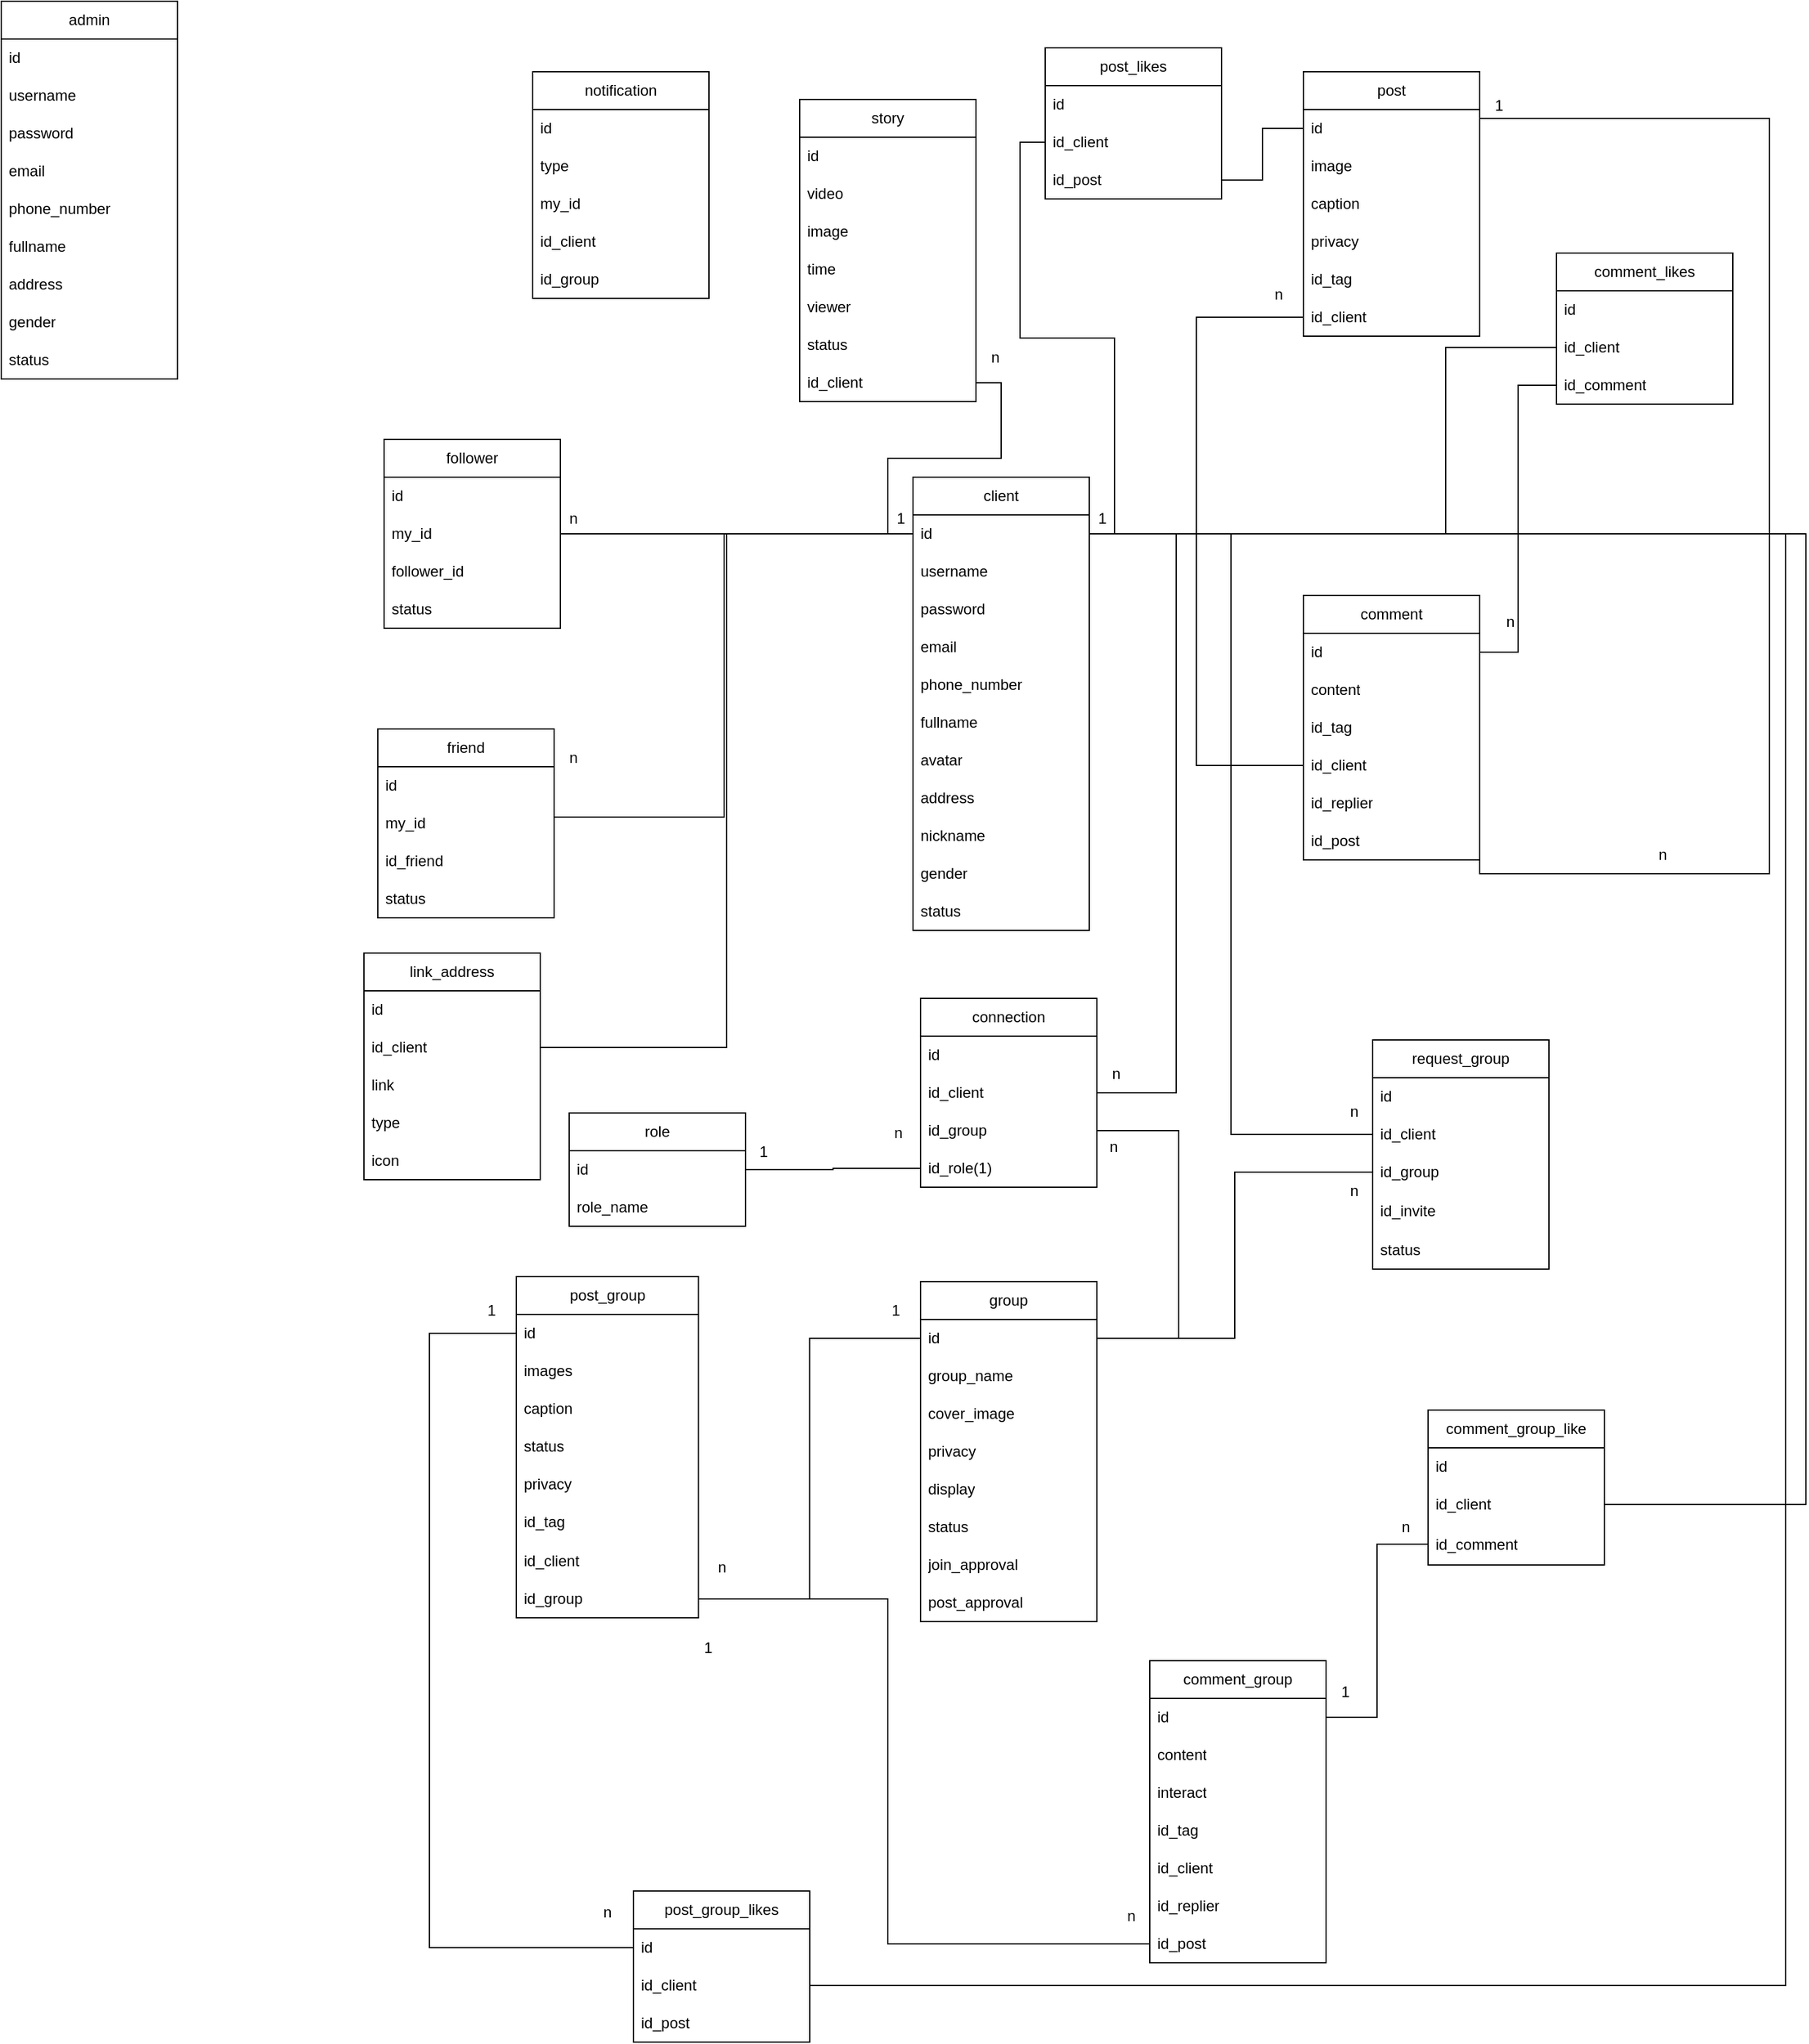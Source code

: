<mxfile version="22.1.18" type="device">
  <diagram id="KWOiYIFI6qFfXmNldW56" name="Trang-1">
    <mxGraphModel dx="752" dy="2775" grid="0" gridSize="10" guides="1" tooltips="1" connect="1" arrows="1" fold="1" page="1" pageScale="1" pageWidth="1654" pageHeight="2336" math="0" shadow="0">
      <root>
        <mxCell id="0" />
        <mxCell id="1" parent="0" />
        <mxCell id="lit1NQytXQZpZHDRdPP0-2" value="client" style="swimlane;fontStyle=0;childLayout=stackLayout;horizontal=1;startSize=30;horizontalStack=0;resizeParent=1;resizeParentMax=0;resizeLast=0;collapsible=1;marginBottom=0;whiteSpace=wrap;html=1;" parent="1" vertex="1">
          <mxGeometry x="935" y="40" width="140" height="360" as="geometry" />
        </mxCell>
        <mxCell id="lit1NQytXQZpZHDRdPP0-3" value="id" style="text;strokeColor=none;fillColor=none;align=left;verticalAlign=middle;spacingLeft=4;spacingRight=4;overflow=hidden;points=[[0,0.5],[1,0.5]];portConstraint=eastwest;rotatable=0;whiteSpace=wrap;html=1;" parent="lit1NQytXQZpZHDRdPP0-2" vertex="1">
          <mxGeometry y="30" width="140" height="30" as="geometry" />
        </mxCell>
        <mxCell id="lit1NQytXQZpZHDRdPP0-4" value="username" style="text;strokeColor=none;fillColor=none;align=left;verticalAlign=middle;spacingLeft=4;spacingRight=4;overflow=hidden;points=[[0,0.5],[1,0.5]];portConstraint=eastwest;rotatable=0;whiteSpace=wrap;html=1;" parent="lit1NQytXQZpZHDRdPP0-2" vertex="1">
          <mxGeometry y="60" width="140" height="30" as="geometry" />
        </mxCell>
        <mxCell id="lit1NQytXQZpZHDRdPP0-5" value="password" style="text;strokeColor=none;fillColor=none;align=left;verticalAlign=middle;spacingLeft=4;spacingRight=4;overflow=hidden;points=[[0,0.5],[1,0.5]];portConstraint=eastwest;rotatable=0;whiteSpace=wrap;html=1;" parent="lit1NQytXQZpZHDRdPP0-2" vertex="1">
          <mxGeometry y="90" width="140" height="30" as="geometry" />
        </mxCell>
        <mxCell id="lit1NQytXQZpZHDRdPP0-6" value="email" style="text;strokeColor=none;fillColor=none;align=left;verticalAlign=middle;spacingLeft=4;spacingRight=4;overflow=hidden;points=[[0,0.5],[1,0.5]];portConstraint=eastwest;rotatable=0;whiteSpace=wrap;html=1;" parent="lit1NQytXQZpZHDRdPP0-2" vertex="1">
          <mxGeometry y="120" width="140" height="30" as="geometry" />
        </mxCell>
        <mxCell id="lit1NQytXQZpZHDRdPP0-7" value="phone_number&lt;span style=&quot;white-space: pre;&quot;&gt;&#x9;&lt;/span&gt;" style="text;strokeColor=none;fillColor=none;align=left;verticalAlign=middle;spacingLeft=4;spacingRight=4;overflow=hidden;points=[[0,0.5],[1,0.5]];portConstraint=eastwest;rotatable=0;whiteSpace=wrap;html=1;" parent="lit1NQytXQZpZHDRdPP0-2" vertex="1">
          <mxGeometry y="150" width="140" height="30" as="geometry" />
        </mxCell>
        <mxCell id="lit1NQytXQZpZHDRdPP0-8" value="fullname" style="text;strokeColor=none;fillColor=none;align=left;verticalAlign=middle;spacingLeft=4;spacingRight=4;overflow=hidden;points=[[0,0.5],[1,0.5]];portConstraint=eastwest;rotatable=0;whiteSpace=wrap;html=1;" parent="lit1NQytXQZpZHDRdPP0-2" vertex="1">
          <mxGeometry y="180" width="140" height="30" as="geometry" />
        </mxCell>
        <mxCell id="lit1NQytXQZpZHDRdPP0-9" value="avatar" style="text;strokeColor=none;fillColor=none;align=left;verticalAlign=middle;spacingLeft=4;spacingRight=4;overflow=hidden;points=[[0,0.5],[1,0.5]];portConstraint=eastwest;rotatable=0;whiteSpace=wrap;html=1;" parent="lit1NQytXQZpZHDRdPP0-2" vertex="1">
          <mxGeometry y="210" width="140" height="30" as="geometry" />
        </mxCell>
        <mxCell id="638CYZ-bxSF4gwAhZHb6-4" value="address" style="text;strokeColor=none;fillColor=none;align=left;verticalAlign=middle;spacingLeft=4;spacingRight=4;overflow=hidden;points=[[0,0.5],[1,0.5]];portConstraint=eastwest;rotatable=0;whiteSpace=wrap;html=1;" parent="lit1NQytXQZpZHDRdPP0-2" vertex="1">
          <mxGeometry y="240" width="140" height="30" as="geometry" />
        </mxCell>
        <mxCell id="638CYZ-bxSF4gwAhZHb6-3" value="nickname" style="text;strokeColor=none;fillColor=none;align=left;verticalAlign=middle;spacingLeft=4;spacingRight=4;overflow=hidden;points=[[0,0.5],[1,0.5]];portConstraint=eastwest;rotatable=0;whiteSpace=wrap;html=1;" parent="lit1NQytXQZpZHDRdPP0-2" vertex="1">
          <mxGeometry y="270" width="140" height="30" as="geometry" />
        </mxCell>
        <mxCell id="638CYZ-bxSF4gwAhZHb6-2" value="gender" style="text;strokeColor=none;fillColor=none;align=left;verticalAlign=middle;spacingLeft=4;spacingRight=4;overflow=hidden;points=[[0,0.5],[1,0.5]];portConstraint=eastwest;rotatable=0;whiteSpace=wrap;html=1;" parent="lit1NQytXQZpZHDRdPP0-2" vertex="1">
          <mxGeometry y="300" width="140" height="30" as="geometry" />
        </mxCell>
        <mxCell id="lit1NQytXQZpZHDRdPP0-38" value="status" style="text;strokeColor=none;fillColor=none;align=left;verticalAlign=middle;spacingLeft=4;spacingRight=4;overflow=hidden;points=[[0,0.5],[1,0.5]];portConstraint=eastwest;rotatable=0;whiteSpace=wrap;html=1;" parent="lit1NQytXQZpZHDRdPP0-2" vertex="1">
          <mxGeometry y="330" width="140" height="30" as="geometry" />
        </mxCell>
        <mxCell id="lit1NQytXQZpZHDRdPP0-19" value="follower" style="swimlane;fontStyle=0;childLayout=stackLayout;horizontal=1;startSize=30;horizontalStack=0;resizeParent=1;resizeParentMax=0;resizeLast=0;collapsible=1;marginBottom=0;whiteSpace=wrap;html=1;" parent="1" vertex="1">
          <mxGeometry x="515" y="10" width="140" height="150" as="geometry" />
        </mxCell>
        <mxCell id="lit1NQytXQZpZHDRdPP0-20" value="id" style="text;strokeColor=none;fillColor=none;align=left;verticalAlign=middle;spacingLeft=4;spacingRight=4;overflow=hidden;points=[[0,0.5],[1,0.5]];portConstraint=eastwest;rotatable=0;whiteSpace=wrap;html=1;" parent="lit1NQytXQZpZHDRdPP0-19" vertex="1">
          <mxGeometry y="30" width="140" height="30" as="geometry" />
        </mxCell>
        <mxCell id="lit1NQytXQZpZHDRdPP0-21" value="my_id" style="text;strokeColor=none;fillColor=none;align=left;verticalAlign=middle;spacingLeft=4;spacingRight=4;overflow=hidden;points=[[0,0.5],[1,0.5]];portConstraint=eastwest;rotatable=0;whiteSpace=wrap;html=1;" parent="lit1NQytXQZpZHDRdPP0-19" vertex="1">
          <mxGeometry y="60" width="140" height="30" as="geometry" />
        </mxCell>
        <mxCell id="lit1NQytXQZpZHDRdPP0-41" value="follower_id" style="text;strokeColor=none;fillColor=none;align=left;verticalAlign=middle;spacingLeft=4;spacingRight=4;overflow=hidden;points=[[0,0.5],[1,0.5]];portConstraint=eastwest;rotatable=0;whiteSpace=wrap;html=1;" parent="lit1NQytXQZpZHDRdPP0-19" vertex="1">
          <mxGeometry y="90" width="140" height="30" as="geometry" />
        </mxCell>
        <mxCell id="FnMhStmDp7XJVTJA2BKl-3" value="status" style="text;strokeColor=none;fillColor=none;align=left;verticalAlign=middle;spacingLeft=4;spacingRight=4;overflow=hidden;points=[[0,0.5],[1,0.5]];portConstraint=eastwest;rotatable=0;whiteSpace=wrap;html=1;" parent="lit1NQytXQZpZHDRdPP0-19" vertex="1">
          <mxGeometry y="120" width="140" height="30" as="geometry" />
        </mxCell>
        <mxCell id="lit1NQytXQZpZHDRdPP0-30" style="edgeStyle=orthogonalEdgeStyle;rounded=0;orthogonalLoop=1;jettySize=auto;html=1;endArrow=none;endFill=0;" parent="1" source="lit1NQytXQZpZHDRdPP0-26" target="lit1NQytXQZpZHDRdPP0-3" edge="1">
          <mxGeometry relative="1" as="geometry">
            <Array as="points">
              <mxPoint x="785" y="310" />
              <mxPoint x="785" y="85" />
            </Array>
          </mxGeometry>
        </mxCell>
        <mxCell id="lit1NQytXQZpZHDRdPP0-26" value="friend" style="swimlane;fontStyle=0;childLayout=stackLayout;horizontal=1;startSize=30;horizontalStack=0;resizeParent=1;resizeParentMax=0;resizeLast=0;collapsible=1;marginBottom=0;whiteSpace=wrap;html=1;" parent="1" vertex="1">
          <mxGeometry x="510" y="240" width="140" height="150" as="geometry" />
        </mxCell>
        <mxCell id="lit1NQytXQZpZHDRdPP0-27" value="id" style="text;strokeColor=none;fillColor=none;align=left;verticalAlign=middle;spacingLeft=4;spacingRight=4;overflow=hidden;points=[[0,0.5],[1,0.5]];portConstraint=eastwest;rotatable=0;whiteSpace=wrap;html=1;" parent="lit1NQytXQZpZHDRdPP0-26" vertex="1">
          <mxGeometry y="30" width="140" height="30" as="geometry" />
        </mxCell>
        <mxCell id="FnMhStmDp7XJVTJA2BKl-2" value="my_id" style="text;strokeColor=none;fillColor=none;align=left;verticalAlign=middle;spacingLeft=4;spacingRight=4;overflow=hidden;points=[[0,0.5],[1,0.5]];portConstraint=eastwest;rotatable=0;whiteSpace=wrap;html=1;" parent="lit1NQytXQZpZHDRdPP0-26" vertex="1">
          <mxGeometry y="60" width="140" height="30" as="geometry" />
        </mxCell>
        <mxCell id="lit1NQytXQZpZHDRdPP0-28" value="id_friend" style="text;strokeColor=none;fillColor=none;align=left;verticalAlign=middle;spacingLeft=4;spacingRight=4;overflow=hidden;points=[[0,0.5],[1,0.5]];portConstraint=eastwest;rotatable=0;whiteSpace=wrap;html=1;" parent="lit1NQytXQZpZHDRdPP0-26" vertex="1">
          <mxGeometry y="90" width="140" height="30" as="geometry" />
        </mxCell>
        <mxCell id="lit1NQytXQZpZHDRdPP0-39" value="status" style="text;strokeColor=none;fillColor=none;align=left;verticalAlign=middle;spacingLeft=4;spacingRight=4;overflow=hidden;points=[[0,0.5],[1,0.5]];portConstraint=eastwest;rotatable=0;whiteSpace=wrap;html=1;" parent="lit1NQytXQZpZHDRdPP0-26" vertex="1">
          <mxGeometry y="120" width="140" height="30" as="geometry" />
        </mxCell>
        <mxCell id="lit1NQytXQZpZHDRdPP0-29" style="edgeStyle=orthogonalEdgeStyle;rounded=0;orthogonalLoop=1;jettySize=auto;html=1;endArrow=none;endFill=0;" parent="1" source="lit1NQytXQZpZHDRdPP0-21" target="lit1NQytXQZpZHDRdPP0-3" edge="1">
          <mxGeometry relative="1" as="geometry" />
        </mxCell>
        <mxCell id="lit1NQytXQZpZHDRdPP0-33" value="1" style="text;html=1;align=center;verticalAlign=middle;resizable=0;points=[];autosize=1;strokeColor=none;fillColor=none;" parent="1" vertex="1">
          <mxGeometry x="910" y="58" width="30" height="30" as="geometry" />
        </mxCell>
        <mxCell id="lit1NQytXQZpZHDRdPP0-34" value="n" style="text;html=1;align=center;verticalAlign=middle;resizable=0;points=[];autosize=1;strokeColor=none;fillColor=none;" parent="1" vertex="1">
          <mxGeometry x="650" y="58" width="30" height="30" as="geometry" />
        </mxCell>
        <mxCell id="lit1NQytXQZpZHDRdPP0-35" value="n" style="text;html=1;align=center;verticalAlign=middle;resizable=0;points=[];autosize=1;strokeColor=none;fillColor=none;" parent="1" vertex="1">
          <mxGeometry x="650" y="248" width="30" height="30" as="geometry" />
        </mxCell>
        <mxCell id="lit1NQytXQZpZHDRdPP0-37" value="1" style="text;html=1;align=center;verticalAlign=middle;resizable=0;points=[];autosize=1;strokeColor=none;fillColor=none;" parent="1" vertex="1">
          <mxGeometry x="1070" y="58" width="30" height="30" as="geometry" />
        </mxCell>
        <mxCell id="lit1NQytXQZpZHDRdPP0-42" value="story" style="swimlane;fontStyle=0;childLayout=stackLayout;horizontal=1;startSize=30;horizontalStack=0;resizeParent=1;resizeParentMax=0;resizeLast=0;collapsible=1;marginBottom=0;whiteSpace=wrap;html=1;" parent="1" vertex="1">
          <mxGeometry x="845" y="-260" width="140" height="240" as="geometry" />
        </mxCell>
        <mxCell id="lit1NQytXQZpZHDRdPP0-43" value="id" style="text;strokeColor=none;fillColor=none;align=left;verticalAlign=middle;spacingLeft=4;spacingRight=4;overflow=hidden;points=[[0,0.5],[1,0.5]];portConstraint=eastwest;rotatable=0;whiteSpace=wrap;html=1;" parent="lit1NQytXQZpZHDRdPP0-42" vertex="1">
          <mxGeometry y="30" width="140" height="30" as="geometry" />
        </mxCell>
        <mxCell id="lit1NQytXQZpZHDRdPP0-44" value="video" style="text;strokeColor=none;fillColor=none;align=left;verticalAlign=middle;spacingLeft=4;spacingRight=4;overflow=hidden;points=[[0,0.5],[1,0.5]];portConstraint=eastwest;rotatable=0;whiteSpace=wrap;html=1;" parent="lit1NQytXQZpZHDRdPP0-42" vertex="1">
          <mxGeometry y="60" width="140" height="30" as="geometry" />
        </mxCell>
        <mxCell id="lit1NQytXQZpZHDRdPP0-45" value="image" style="text;strokeColor=none;fillColor=none;align=left;verticalAlign=middle;spacingLeft=4;spacingRight=4;overflow=hidden;points=[[0,0.5],[1,0.5]];portConstraint=eastwest;rotatable=0;whiteSpace=wrap;html=1;" parent="lit1NQytXQZpZHDRdPP0-42" vertex="1">
          <mxGeometry y="90" width="140" height="30" as="geometry" />
        </mxCell>
        <mxCell id="lit1NQytXQZpZHDRdPP0-46" value="time" style="text;strokeColor=none;fillColor=none;align=left;verticalAlign=middle;spacingLeft=4;spacingRight=4;overflow=hidden;points=[[0,0.5],[1,0.5]];portConstraint=eastwest;rotatable=0;whiteSpace=wrap;html=1;" parent="lit1NQytXQZpZHDRdPP0-42" vertex="1">
          <mxGeometry y="120" width="140" height="30" as="geometry" />
        </mxCell>
        <mxCell id="lit1NQytXQZpZHDRdPP0-61" value="viewer" style="text;strokeColor=none;fillColor=none;align=left;verticalAlign=middle;spacingLeft=4;spacingRight=4;overflow=hidden;points=[[0,0.5],[1,0.5]];portConstraint=eastwest;rotatable=0;whiteSpace=wrap;html=1;" parent="lit1NQytXQZpZHDRdPP0-42" vertex="1">
          <mxGeometry y="150" width="140" height="30" as="geometry" />
        </mxCell>
        <mxCell id="lit1NQytXQZpZHDRdPP0-51" value="status" style="text;strokeColor=none;fillColor=none;align=left;verticalAlign=middle;spacingLeft=4;spacingRight=4;overflow=hidden;points=[[0,0.5],[1,0.5]];portConstraint=eastwest;rotatable=0;whiteSpace=wrap;html=1;" parent="lit1NQytXQZpZHDRdPP0-42" vertex="1">
          <mxGeometry y="180" width="140" height="30" as="geometry" />
        </mxCell>
        <mxCell id="lit1NQytXQZpZHDRdPP0-47" value="id_client" style="text;strokeColor=none;fillColor=none;align=left;verticalAlign=middle;spacingLeft=4;spacingRight=4;overflow=hidden;points=[[0,0.5],[1,0.5]];portConstraint=eastwest;rotatable=0;whiteSpace=wrap;html=1;" parent="lit1NQytXQZpZHDRdPP0-42" vertex="1">
          <mxGeometry y="210" width="140" height="30" as="geometry" />
        </mxCell>
        <mxCell id="lit1NQytXQZpZHDRdPP0-48" style="edgeStyle=orthogonalEdgeStyle;rounded=0;orthogonalLoop=1;jettySize=auto;html=1;endArrow=none;endFill=0;" parent="1" source="lit1NQytXQZpZHDRdPP0-47" target="lit1NQytXQZpZHDRdPP0-3" edge="1">
          <mxGeometry relative="1" as="geometry" />
        </mxCell>
        <mxCell id="lit1NQytXQZpZHDRdPP0-49" value="n" style="text;html=1;align=center;verticalAlign=middle;resizable=0;points=[];autosize=1;strokeColor=none;fillColor=none;" parent="1" vertex="1">
          <mxGeometry x="985" y="-70" width="30" height="30" as="geometry" />
        </mxCell>
        <mxCell id="lit1NQytXQZpZHDRdPP0-53" value="post" style="swimlane;fontStyle=0;childLayout=stackLayout;horizontal=1;startSize=30;horizontalStack=0;resizeParent=1;resizeParentMax=0;resizeLast=0;collapsible=1;marginBottom=0;whiteSpace=wrap;html=1;" parent="1" vertex="1">
          <mxGeometry x="1245" y="-282" width="140" height="210" as="geometry" />
        </mxCell>
        <mxCell id="lit1NQytXQZpZHDRdPP0-54" value="id" style="text;strokeColor=none;fillColor=none;align=left;verticalAlign=middle;spacingLeft=4;spacingRight=4;overflow=hidden;points=[[0,0.5],[1,0.5]];portConstraint=eastwest;rotatable=0;whiteSpace=wrap;html=1;" parent="lit1NQytXQZpZHDRdPP0-53" vertex="1">
          <mxGeometry y="30" width="140" height="30" as="geometry" />
        </mxCell>
        <mxCell id="lit1NQytXQZpZHDRdPP0-56" value="image" style="text;strokeColor=none;fillColor=none;align=left;verticalAlign=middle;spacingLeft=4;spacingRight=4;overflow=hidden;points=[[0,0.5],[1,0.5]];portConstraint=eastwest;rotatable=0;whiteSpace=wrap;html=1;" parent="lit1NQytXQZpZHDRdPP0-53" vertex="1">
          <mxGeometry y="60" width="140" height="30" as="geometry" />
        </mxCell>
        <mxCell id="lit1NQytXQZpZHDRdPP0-57" value="caption" style="text;strokeColor=none;fillColor=none;align=left;verticalAlign=middle;spacingLeft=4;spacingRight=4;overflow=hidden;points=[[0,0.5],[1,0.5]];portConstraint=eastwest;rotatable=0;whiteSpace=wrap;html=1;" parent="lit1NQytXQZpZHDRdPP0-53" vertex="1">
          <mxGeometry y="90" width="140" height="30" as="geometry" />
        </mxCell>
        <mxCell id="vYBGEn3jH9GgvnPukR0g-1" value="privacy" style="text;strokeColor=none;fillColor=none;align=left;verticalAlign=middle;spacingLeft=4;spacingRight=4;overflow=hidden;points=[[0,0.5],[1,0.5]];portConstraint=eastwest;rotatable=0;whiteSpace=wrap;html=1;" parent="lit1NQytXQZpZHDRdPP0-53" vertex="1">
          <mxGeometry y="120" width="140" height="30" as="geometry" />
        </mxCell>
        <mxCell id="lit1NQytXQZpZHDRdPP0-60" value="id_tag" style="text;strokeColor=none;fillColor=none;align=left;verticalAlign=middle;spacingLeft=4;spacingRight=4;overflow=hidden;points=[[0,0.5],[1,0.5]];portConstraint=eastwest;rotatable=0;whiteSpace=wrap;html=1;" parent="lit1NQytXQZpZHDRdPP0-53" vertex="1">
          <mxGeometry y="150" width="140" height="30" as="geometry" />
        </mxCell>
        <mxCell id="lit1NQytXQZpZHDRdPP0-59" value="id_client" style="text;strokeColor=none;fillColor=none;align=left;verticalAlign=middle;spacingLeft=4;spacingRight=4;overflow=hidden;points=[[0,0.5],[1,0.5]];portConstraint=eastwest;rotatable=0;whiteSpace=wrap;html=1;" parent="lit1NQytXQZpZHDRdPP0-53" vertex="1">
          <mxGeometry y="180" width="140" height="30" as="geometry" />
        </mxCell>
        <mxCell id="lit1NQytXQZpZHDRdPP0-62" style="edgeStyle=orthogonalEdgeStyle;rounded=0;orthogonalLoop=1;jettySize=auto;html=1;endArrow=none;endFill=0;" parent="1" source="lit1NQytXQZpZHDRdPP0-59" target="lit1NQytXQZpZHDRdPP0-3" edge="1">
          <mxGeometry relative="1" as="geometry" />
        </mxCell>
        <mxCell id="lit1NQytXQZpZHDRdPP0-63" value="n" style="text;html=1;align=center;verticalAlign=middle;resizable=0;points=[];autosize=1;strokeColor=none;fillColor=none;" parent="1" vertex="1">
          <mxGeometry x="1210" y="-120" width="30" height="30" as="geometry" />
        </mxCell>
        <mxCell id="lit1NQytXQZpZHDRdPP0-64" value="comment" style="swimlane;fontStyle=0;childLayout=stackLayout;horizontal=1;startSize=30;horizontalStack=0;resizeParent=1;resizeParentMax=0;resizeLast=0;collapsible=1;marginBottom=0;whiteSpace=wrap;html=1;" parent="1" vertex="1">
          <mxGeometry x="1245" y="134" width="140" height="210" as="geometry" />
        </mxCell>
        <mxCell id="lit1NQytXQZpZHDRdPP0-65" value="id" style="text;strokeColor=none;fillColor=none;align=left;verticalAlign=middle;spacingLeft=4;spacingRight=4;overflow=hidden;points=[[0,0.5],[1,0.5]];portConstraint=eastwest;rotatable=0;whiteSpace=wrap;html=1;" parent="lit1NQytXQZpZHDRdPP0-64" vertex="1">
          <mxGeometry y="30" width="140" height="30" as="geometry" />
        </mxCell>
        <mxCell id="lit1NQytXQZpZHDRdPP0-66" value="content" style="text;strokeColor=none;fillColor=none;align=left;verticalAlign=middle;spacingLeft=4;spacingRight=4;overflow=hidden;points=[[0,0.5],[1,0.5]];portConstraint=eastwest;rotatable=0;whiteSpace=wrap;html=1;" parent="lit1NQytXQZpZHDRdPP0-64" vertex="1">
          <mxGeometry y="60" width="140" height="30" as="geometry" />
        </mxCell>
        <mxCell id="lit1NQytXQZpZHDRdPP0-70" value="id_tag" style="text;strokeColor=none;fillColor=none;align=left;verticalAlign=middle;spacingLeft=4;spacingRight=4;overflow=hidden;points=[[0,0.5],[1,0.5]];portConstraint=eastwest;rotatable=0;whiteSpace=wrap;html=1;" parent="lit1NQytXQZpZHDRdPP0-64" vertex="1">
          <mxGeometry y="90" width="140" height="30" as="geometry" />
        </mxCell>
        <mxCell id="lit1NQytXQZpZHDRdPP0-71" value="id_client" style="text;strokeColor=none;fillColor=none;align=left;verticalAlign=middle;spacingLeft=4;spacingRight=4;overflow=hidden;points=[[0,0.5],[1,0.5]];portConstraint=eastwest;rotatable=0;whiteSpace=wrap;html=1;" parent="lit1NQytXQZpZHDRdPP0-64" vertex="1">
          <mxGeometry y="120" width="140" height="30" as="geometry" />
        </mxCell>
        <mxCell id="lit1NQytXQZpZHDRdPP0-83" value="id_replier" style="text;strokeColor=none;fillColor=none;align=left;verticalAlign=middle;spacingLeft=4;spacingRight=4;overflow=hidden;points=[[0,0.5],[1,0.5]];portConstraint=eastwest;rotatable=0;whiteSpace=wrap;html=1;" parent="lit1NQytXQZpZHDRdPP0-64" vertex="1">
          <mxGeometry y="150" width="140" height="30" as="geometry" />
        </mxCell>
        <mxCell id="lit1NQytXQZpZHDRdPP0-76" value="id_post" style="text;strokeColor=none;fillColor=none;align=left;verticalAlign=middle;spacingLeft=4;spacingRight=4;overflow=hidden;points=[[0,0.5],[1,0.5]];portConstraint=eastwest;rotatable=0;whiteSpace=wrap;html=1;" parent="lit1NQytXQZpZHDRdPP0-64" vertex="1">
          <mxGeometry y="180" width="140" height="30" as="geometry" />
        </mxCell>
        <mxCell id="lit1NQytXQZpZHDRdPP0-78" style="edgeStyle=orthogonalEdgeStyle;rounded=0;orthogonalLoop=1;jettySize=auto;html=1;endArrow=none;endFill=0;" parent="1" source="lit1NQytXQZpZHDRdPP0-71" target="lit1NQytXQZpZHDRdPP0-3" edge="1">
          <mxGeometry relative="1" as="geometry" />
        </mxCell>
        <mxCell id="lit1NQytXQZpZHDRdPP0-79" style="edgeStyle=orthogonalEdgeStyle;rounded=0;orthogonalLoop=1;jettySize=auto;html=1;endArrow=none;endFill=0;exitX=1;exitY=0.5;exitDx=0;exitDy=0;" parent="1" source="lit1NQytXQZpZHDRdPP0-76" target="lit1NQytXQZpZHDRdPP0-54" edge="1">
          <mxGeometry relative="1" as="geometry">
            <Array as="points">
              <mxPoint x="1615" y="355" />
              <mxPoint x="1615" y="-245" />
            </Array>
          </mxGeometry>
        </mxCell>
        <mxCell id="lit1NQytXQZpZHDRdPP0-80" value="n" style="text;html=1;align=center;verticalAlign=middle;resizable=0;points=[];autosize=1;strokeColor=none;fillColor=none;" parent="1" vertex="1">
          <mxGeometry x="1394" y="140" width="30" height="30" as="geometry" />
        </mxCell>
        <mxCell id="lit1NQytXQZpZHDRdPP0-81" value="n" style="text;html=1;align=center;verticalAlign=middle;resizable=0;points=[];autosize=1;strokeColor=none;fillColor=none;" parent="1" vertex="1">
          <mxGeometry x="1515" y="325" width="30" height="30" as="geometry" />
        </mxCell>
        <mxCell id="lit1NQytXQZpZHDRdPP0-82" value="1" style="text;html=1;align=center;verticalAlign=middle;resizable=0;points=[];autosize=1;strokeColor=none;fillColor=none;" parent="1" vertex="1">
          <mxGeometry x="1385" y="-270" width="30" height="30" as="geometry" />
        </mxCell>
        <mxCell id="mnUjfrgd06w5Rz2w_-gV-1" value="post_likes" style="swimlane;fontStyle=0;childLayout=stackLayout;horizontal=1;startSize=30;horizontalStack=0;resizeParent=1;resizeParentMax=0;resizeLast=0;collapsible=1;marginBottom=0;whiteSpace=wrap;html=1;" parent="1" vertex="1">
          <mxGeometry x="1040" y="-301" width="140" height="120" as="geometry" />
        </mxCell>
        <mxCell id="mnUjfrgd06w5Rz2w_-gV-2" value="id" style="text;strokeColor=none;fillColor=none;align=left;verticalAlign=middle;spacingLeft=4;spacingRight=4;overflow=hidden;points=[[0,0.5],[1,0.5]];portConstraint=eastwest;rotatable=0;whiteSpace=wrap;html=1;" parent="mnUjfrgd06w5Rz2w_-gV-1" vertex="1">
          <mxGeometry y="30" width="140" height="30" as="geometry" />
        </mxCell>
        <mxCell id="mnUjfrgd06w5Rz2w_-gV-3" value="id_client" style="text;strokeColor=none;fillColor=none;align=left;verticalAlign=middle;spacingLeft=4;spacingRight=4;overflow=hidden;points=[[0,0.5],[1,0.5]];portConstraint=eastwest;rotatable=0;whiteSpace=wrap;html=1;" parent="mnUjfrgd06w5Rz2w_-gV-1" vertex="1">
          <mxGeometry y="60" width="140" height="30" as="geometry" />
        </mxCell>
        <mxCell id="mnUjfrgd06w5Rz2w_-gV-4" value="id_post" style="text;strokeColor=none;fillColor=none;align=left;verticalAlign=middle;spacingLeft=4;spacingRight=4;overflow=hidden;points=[[0,0.5],[1,0.5]];portConstraint=eastwest;rotatable=0;whiteSpace=wrap;html=1;" parent="mnUjfrgd06w5Rz2w_-gV-1" vertex="1">
          <mxGeometry y="90" width="140" height="30" as="geometry" />
        </mxCell>
        <mxCell id="mnUjfrgd06w5Rz2w_-gV-6" style="edgeStyle=orthogonalEdgeStyle;rounded=0;orthogonalLoop=1;jettySize=auto;html=1;endArrow=none;endFill=0;" parent="1" source="lit1NQytXQZpZHDRdPP0-54" target="mnUjfrgd06w5Rz2w_-gV-4" edge="1">
          <mxGeometry relative="1" as="geometry" />
        </mxCell>
        <mxCell id="-SEepL-9pWp1u_CDPm-F-2" value="group" style="swimlane;fontStyle=0;childLayout=stackLayout;horizontal=1;startSize=30;horizontalStack=0;resizeParent=1;resizeParentMax=0;resizeLast=0;collapsible=1;marginBottom=0;whiteSpace=wrap;html=1;" parent="1" vertex="1">
          <mxGeometry x="941" y="679" width="140" height="270" as="geometry" />
        </mxCell>
        <mxCell id="-SEepL-9pWp1u_CDPm-F-3" value="id" style="text;strokeColor=none;fillColor=none;align=left;verticalAlign=middle;spacingLeft=4;spacingRight=4;overflow=hidden;points=[[0,0.5],[1,0.5]];portConstraint=eastwest;rotatable=0;whiteSpace=wrap;html=1;" parent="-SEepL-9pWp1u_CDPm-F-2" vertex="1">
          <mxGeometry y="30" width="140" height="30" as="geometry" />
        </mxCell>
        <mxCell id="-SEepL-9pWp1u_CDPm-F-4" value="group_name" style="text;strokeColor=none;fillColor=none;align=left;verticalAlign=middle;spacingLeft=4;spacingRight=4;overflow=hidden;points=[[0,0.5],[1,0.5]];portConstraint=eastwest;rotatable=0;whiteSpace=wrap;html=1;" parent="-SEepL-9pWp1u_CDPm-F-2" vertex="1">
          <mxGeometry y="60" width="140" height="30" as="geometry" />
        </mxCell>
        <mxCell id="-SEepL-9pWp1u_CDPm-F-5" value="cover_image" style="text;strokeColor=none;fillColor=none;align=left;verticalAlign=middle;spacingLeft=4;spacingRight=4;overflow=hidden;points=[[0,0.5],[1,0.5]];portConstraint=eastwest;rotatable=0;whiteSpace=wrap;html=1;" parent="-SEepL-9pWp1u_CDPm-F-2" vertex="1">
          <mxGeometry y="90" width="140" height="30" as="geometry" />
        </mxCell>
        <mxCell id="-SEepL-9pWp1u_CDPm-F-75" value="privacy" style="text;strokeColor=none;fillColor=none;align=left;verticalAlign=middle;spacingLeft=4;spacingRight=4;overflow=hidden;points=[[0,0.5],[1,0.5]];portConstraint=eastwest;rotatable=0;whiteSpace=wrap;html=1;" parent="-SEepL-9pWp1u_CDPm-F-2" vertex="1">
          <mxGeometry y="120" width="140" height="30" as="geometry" />
        </mxCell>
        <mxCell id="-SEepL-9pWp1u_CDPm-F-76" value="display" style="text;strokeColor=none;fillColor=none;align=left;verticalAlign=middle;spacingLeft=4;spacingRight=4;overflow=hidden;points=[[0,0.5],[1,0.5]];portConstraint=eastwest;rotatable=0;whiteSpace=wrap;html=1;" parent="-SEepL-9pWp1u_CDPm-F-2" vertex="1">
          <mxGeometry y="150" width="140" height="30" as="geometry" />
        </mxCell>
        <mxCell id="toOX35RivxjsE_60JGnK-30" value="status" style="text;strokeColor=none;fillColor=none;align=left;verticalAlign=middle;spacingLeft=4;spacingRight=4;overflow=hidden;points=[[0,0.5],[1,0.5]];portConstraint=eastwest;rotatable=0;whiteSpace=wrap;html=1;" parent="-SEepL-9pWp1u_CDPm-F-2" vertex="1">
          <mxGeometry y="180" width="140" height="30" as="geometry" />
        </mxCell>
        <mxCell id="LlLsH4ehcxgHJ2_c2zZo-1" value="join_approval" style="text;strokeColor=none;fillColor=none;align=left;verticalAlign=middle;spacingLeft=4;spacingRight=4;overflow=hidden;points=[[0,0.5],[1,0.5]];portConstraint=eastwest;rotatable=0;whiteSpace=wrap;html=1;" parent="-SEepL-9pWp1u_CDPm-F-2" vertex="1">
          <mxGeometry y="210" width="140" height="30" as="geometry" />
        </mxCell>
        <mxCell id="LlLsH4ehcxgHJ2_c2zZo-2" value="post_approval" style="text;strokeColor=none;fillColor=none;align=left;verticalAlign=middle;spacingLeft=4;spacingRight=4;overflow=hidden;points=[[0,0.5],[1,0.5]];portConstraint=eastwest;rotatable=0;whiteSpace=wrap;html=1;" parent="-SEepL-9pWp1u_CDPm-F-2" vertex="1">
          <mxGeometry y="240" width="140" height="30" as="geometry" />
        </mxCell>
        <mxCell id="-SEepL-9pWp1u_CDPm-F-81" value="role" style="swimlane;fontStyle=0;childLayout=stackLayout;horizontal=1;startSize=30;horizontalStack=0;resizeParent=1;resizeParentMax=0;resizeLast=0;collapsible=1;marginBottom=0;whiteSpace=wrap;html=1;" parent="1" vertex="1">
          <mxGeometry x="662" y="545" width="140" height="90" as="geometry" />
        </mxCell>
        <mxCell id="-SEepL-9pWp1u_CDPm-F-82" value="id" style="text;strokeColor=none;fillColor=none;align=left;verticalAlign=middle;spacingLeft=4;spacingRight=4;overflow=hidden;points=[[0,0.5],[1,0.5]];portConstraint=eastwest;rotatable=0;whiteSpace=wrap;html=1;" parent="-SEepL-9pWp1u_CDPm-F-81" vertex="1">
          <mxGeometry y="30" width="140" height="30" as="geometry" />
        </mxCell>
        <mxCell id="-SEepL-9pWp1u_CDPm-F-83" value="role_name" style="text;strokeColor=none;fillColor=none;align=left;verticalAlign=middle;spacingLeft=4;spacingRight=4;overflow=hidden;points=[[0,0.5],[1,0.5]];portConstraint=eastwest;rotatable=0;whiteSpace=wrap;html=1;" parent="-SEepL-9pWp1u_CDPm-F-81" vertex="1">
          <mxGeometry y="60" width="140" height="30" as="geometry" />
        </mxCell>
        <mxCell id="-SEepL-9pWp1u_CDPm-F-86" value="post_group" style="swimlane;fontStyle=0;childLayout=stackLayout;horizontal=1;startSize=30;horizontalStack=0;resizeParent=1;resizeParentMax=0;resizeLast=0;collapsible=1;marginBottom=0;whiteSpace=wrap;html=1;" parent="1" vertex="1">
          <mxGeometry x="620" y="675" width="144.67" height="271" as="geometry" />
        </mxCell>
        <mxCell id="-SEepL-9pWp1u_CDPm-F-87" value="id" style="text;strokeColor=none;fillColor=none;align=left;verticalAlign=middle;spacingLeft=4;spacingRight=4;overflow=hidden;points=[[0,0.5],[1,0.5]];portConstraint=eastwest;rotatable=0;whiteSpace=wrap;html=1;" parent="-SEepL-9pWp1u_CDPm-F-86" vertex="1">
          <mxGeometry y="30" width="144.67" height="30" as="geometry" />
        </mxCell>
        <mxCell id="-SEepL-9pWp1u_CDPm-F-88" value="images" style="text;strokeColor=none;fillColor=none;align=left;verticalAlign=middle;spacingLeft=4;spacingRight=4;overflow=hidden;points=[[0,0.5],[1,0.5]];portConstraint=eastwest;rotatable=0;whiteSpace=wrap;html=1;" parent="-SEepL-9pWp1u_CDPm-F-86" vertex="1">
          <mxGeometry y="60" width="144.67" height="30" as="geometry" />
        </mxCell>
        <mxCell id="-SEepL-9pWp1u_CDPm-F-89" value="caption" style="text;strokeColor=none;fillColor=none;align=left;verticalAlign=middle;spacingLeft=4;spacingRight=4;overflow=hidden;points=[[0,0.5],[1,0.5]];portConstraint=eastwest;rotatable=0;whiteSpace=wrap;html=1;" parent="-SEepL-9pWp1u_CDPm-F-86" vertex="1">
          <mxGeometry y="90" width="144.67" height="30" as="geometry" />
        </mxCell>
        <mxCell id="-SEepL-9pWp1u_CDPm-F-91" value="status" style="text;strokeColor=none;fillColor=none;align=left;verticalAlign=middle;spacingLeft=4;spacingRight=4;overflow=hidden;points=[[0,0.5],[1,0.5]];portConstraint=eastwest;rotatable=0;whiteSpace=wrap;html=1;" parent="-SEepL-9pWp1u_CDPm-F-86" vertex="1">
          <mxGeometry y="120" width="144.67" height="30" as="geometry" />
        </mxCell>
        <mxCell id="-SEepL-9pWp1u_CDPm-F-94" value="privacy" style="text;strokeColor=none;fillColor=none;align=left;verticalAlign=middle;spacingLeft=4;spacingRight=4;overflow=hidden;points=[[0,0.5],[1,0.5]];portConstraint=eastwest;rotatable=0;whiteSpace=wrap;html=1;" parent="-SEepL-9pWp1u_CDPm-F-86" vertex="1">
          <mxGeometry y="150" width="144.67" height="30" as="geometry" />
        </mxCell>
        <mxCell id="-SEepL-9pWp1u_CDPm-F-95" value="id_tag" style="text;strokeColor=none;fillColor=none;align=left;verticalAlign=middle;spacingLeft=4;spacingRight=4;overflow=hidden;points=[[0,0.5],[1,0.5]];portConstraint=eastwest;rotatable=0;whiteSpace=wrap;html=1;" parent="-SEepL-9pWp1u_CDPm-F-86" vertex="1">
          <mxGeometry y="180" width="144.67" height="30" as="geometry" />
        </mxCell>
        <mxCell id="-SEepL-9pWp1u_CDPm-F-96" value="id_client" style="text;strokeColor=none;fillColor=none;align=left;verticalAlign=middle;spacingLeft=4;spacingRight=4;overflow=hidden;points=[[0,0.5],[1,0.5]];portConstraint=eastwest;rotatable=0;whiteSpace=wrap;html=1;" parent="-SEepL-9pWp1u_CDPm-F-86" vertex="1">
          <mxGeometry y="210" width="144.67" height="31" as="geometry" />
        </mxCell>
        <mxCell id="-SEepL-9pWp1u_CDPm-F-106" value="id_group" style="text;strokeColor=none;fillColor=none;align=left;verticalAlign=middle;spacingLeft=4;spacingRight=4;overflow=hidden;points=[[0,0.5],[1,0.5]];portConstraint=eastwest;rotatable=0;whiteSpace=wrap;html=1;" parent="-SEepL-9pWp1u_CDPm-F-86" vertex="1">
          <mxGeometry y="241" width="144.67" height="30" as="geometry" />
        </mxCell>
        <mxCell id="-SEepL-9pWp1u_CDPm-F-97" value="comment_group" style="swimlane;fontStyle=0;childLayout=stackLayout;horizontal=1;startSize=30;horizontalStack=0;resizeParent=1;resizeParentMax=0;resizeLast=0;collapsible=1;marginBottom=0;whiteSpace=wrap;html=1;" parent="1" vertex="1">
          <mxGeometry x="1123" y="980" width="140" height="240" as="geometry" />
        </mxCell>
        <mxCell id="-SEepL-9pWp1u_CDPm-F-98" value="id" style="text;strokeColor=none;fillColor=none;align=left;verticalAlign=middle;spacingLeft=4;spacingRight=4;overflow=hidden;points=[[0,0.5],[1,0.5]];portConstraint=eastwest;rotatable=0;whiteSpace=wrap;html=1;" parent="-SEepL-9pWp1u_CDPm-F-97" vertex="1">
          <mxGeometry y="30" width="140" height="30" as="geometry" />
        </mxCell>
        <mxCell id="-SEepL-9pWp1u_CDPm-F-99" value="content" style="text;strokeColor=none;fillColor=none;align=left;verticalAlign=middle;spacingLeft=4;spacingRight=4;overflow=hidden;points=[[0,0.5],[1,0.5]];portConstraint=eastwest;rotatable=0;whiteSpace=wrap;html=1;" parent="-SEepL-9pWp1u_CDPm-F-97" vertex="1">
          <mxGeometry y="60" width="140" height="30" as="geometry" />
        </mxCell>
        <mxCell id="-SEepL-9pWp1u_CDPm-F-100" value="interact" style="text;strokeColor=none;fillColor=none;align=left;verticalAlign=middle;spacingLeft=4;spacingRight=4;overflow=hidden;points=[[0,0.5],[1,0.5]];portConstraint=eastwest;rotatable=0;whiteSpace=wrap;html=1;" parent="-SEepL-9pWp1u_CDPm-F-97" vertex="1">
          <mxGeometry y="90" width="140" height="30" as="geometry" />
        </mxCell>
        <mxCell id="-SEepL-9pWp1u_CDPm-F-101" value="id_tag" style="text;strokeColor=none;fillColor=none;align=left;verticalAlign=middle;spacingLeft=4;spacingRight=4;overflow=hidden;points=[[0,0.5],[1,0.5]];portConstraint=eastwest;rotatable=0;whiteSpace=wrap;html=1;" parent="-SEepL-9pWp1u_CDPm-F-97" vertex="1">
          <mxGeometry y="120" width="140" height="30" as="geometry" />
        </mxCell>
        <mxCell id="-SEepL-9pWp1u_CDPm-F-102" value="id_client" style="text;strokeColor=none;fillColor=none;align=left;verticalAlign=middle;spacingLeft=4;spacingRight=4;overflow=hidden;points=[[0,0.5],[1,0.5]];portConstraint=eastwest;rotatable=0;whiteSpace=wrap;html=1;" parent="-SEepL-9pWp1u_CDPm-F-97" vertex="1">
          <mxGeometry y="150" width="140" height="30" as="geometry" />
        </mxCell>
        <mxCell id="-SEepL-9pWp1u_CDPm-F-103" value="id_replier" style="text;strokeColor=none;fillColor=none;align=left;verticalAlign=middle;spacingLeft=4;spacingRight=4;overflow=hidden;points=[[0,0.5],[1,0.5]];portConstraint=eastwest;rotatable=0;whiteSpace=wrap;html=1;" parent="-SEepL-9pWp1u_CDPm-F-97" vertex="1">
          <mxGeometry y="180" width="140" height="30" as="geometry" />
        </mxCell>
        <mxCell id="-SEepL-9pWp1u_CDPm-F-104" value="id_post" style="text;strokeColor=none;fillColor=none;align=left;verticalAlign=middle;spacingLeft=4;spacingRight=4;overflow=hidden;points=[[0,0.5],[1,0.5]];portConstraint=eastwest;rotatable=0;whiteSpace=wrap;html=1;" parent="-SEepL-9pWp1u_CDPm-F-97" vertex="1">
          <mxGeometry y="210" width="140" height="30" as="geometry" />
        </mxCell>
        <mxCell id="-SEepL-9pWp1u_CDPm-F-107" value="connection" style="swimlane;fontStyle=0;childLayout=stackLayout;horizontal=1;startSize=30;horizontalStack=0;resizeParent=1;resizeParentMax=0;resizeLast=0;collapsible=1;marginBottom=0;whiteSpace=wrap;html=1;" parent="1" vertex="1">
          <mxGeometry x="941" y="454" width="140" height="150" as="geometry" />
        </mxCell>
        <mxCell id="-SEepL-9pWp1u_CDPm-F-108" value="id" style="text;strokeColor=none;fillColor=none;align=left;verticalAlign=middle;spacingLeft=4;spacingRight=4;overflow=hidden;points=[[0,0.5],[1,0.5]];portConstraint=eastwest;rotatable=0;whiteSpace=wrap;html=1;" parent="-SEepL-9pWp1u_CDPm-F-107" vertex="1">
          <mxGeometry y="30" width="140" height="30" as="geometry" />
        </mxCell>
        <mxCell id="-SEepL-9pWp1u_CDPm-F-109" value="id_client" style="text;strokeColor=none;fillColor=none;align=left;verticalAlign=middle;spacingLeft=4;spacingRight=4;overflow=hidden;points=[[0,0.5],[1,0.5]];portConstraint=eastwest;rotatable=0;whiteSpace=wrap;html=1;" parent="-SEepL-9pWp1u_CDPm-F-107" vertex="1">
          <mxGeometry y="60" width="140" height="30" as="geometry" />
        </mxCell>
        <mxCell id="-SEepL-9pWp1u_CDPm-F-110" value="id_group&lt;br&gt;" style="text;strokeColor=none;fillColor=none;align=left;verticalAlign=middle;spacingLeft=4;spacingRight=4;overflow=hidden;points=[[0,0.5],[1,0.5]];portConstraint=eastwest;rotatable=0;whiteSpace=wrap;html=1;" parent="-SEepL-9pWp1u_CDPm-F-107" vertex="1">
          <mxGeometry y="90" width="140" height="30" as="geometry" />
        </mxCell>
        <mxCell id="RV2skJC0E-63opYqKP3O-3" value="id_role(1)" style="text;strokeColor=none;fillColor=none;align=left;verticalAlign=middle;spacingLeft=4;spacingRight=4;overflow=hidden;points=[[0,0.5],[1,0.5]];portConstraint=eastwest;rotatable=0;whiteSpace=wrap;html=1;" parent="-SEepL-9pWp1u_CDPm-F-107" vertex="1">
          <mxGeometry y="120" width="140" height="30" as="geometry" />
        </mxCell>
        <mxCell id="-SEepL-9pWp1u_CDPm-F-114" value="n" style="text;html=1;align=center;verticalAlign=middle;resizable=0;points=[];autosize=1;strokeColor=none;fillColor=none;" parent="1" vertex="1">
          <mxGeometry x="1081" y="499" width="30" height="30" as="geometry" />
        </mxCell>
        <mxCell id="-SEepL-9pWp1u_CDPm-F-115" value="n" style="text;html=1;align=center;verticalAlign=middle;resizable=0;points=[];autosize=1;strokeColor=none;fillColor=none;" parent="1" vertex="1">
          <mxGeometry x="1079" y="557" width="30" height="30" as="geometry" />
        </mxCell>
        <mxCell id="-SEepL-9pWp1u_CDPm-F-116" value="1" style="text;html=1;align=center;verticalAlign=middle;resizable=0;points=[];autosize=1;strokeColor=none;fillColor=none;" parent="1" vertex="1">
          <mxGeometry x="1263" y="990" width="30" height="30" as="geometry" />
        </mxCell>
        <mxCell id="-SEepL-9pWp1u_CDPm-F-117" style="edgeStyle=orthogonalEdgeStyle;rounded=0;orthogonalLoop=1;jettySize=auto;html=1;endArrow=none;endFill=0;" parent="1" source="-SEepL-9pWp1u_CDPm-F-106" target="-SEepL-9pWp1u_CDPm-F-3" edge="1">
          <mxGeometry relative="1" as="geometry" />
        </mxCell>
        <mxCell id="-SEepL-9pWp1u_CDPm-F-118" style="edgeStyle=orthogonalEdgeStyle;rounded=0;orthogonalLoop=1;jettySize=auto;html=1;endArrow=none;endFill=0;" parent="1" source="-SEepL-9pWp1u_CDPm-F-104" target="-SEepL-9pWp1u_CDPm-F-106" edge="1">
          <mxGeometry relative="1" as="geometry">
            <Array as="points">
              <mxPoint x="915" y="1205" />
              <mxPoint x="915" y="931" />
            </Array>
          </mxGeometry>
        </mxCell>
        <mxCell id="-SEepL-9pWp1u_CDPm-F-119" value="1" style="text;html=1;align=center;verticalAlign=middle;resizable=0;points=[];autosize=1;strokeColor=none;fillColor=none;" parent="1" vertex="1">
          <mxGeometry x="906" y="687" width="30" height="30" as="geometry" />
        </mxCell>
        <mxCell id="-SEepL-9pWp1u_CDPm-F-120" value="n" style="text;html=1;align=center;verticalAlign=middle;resizable=0;points=[];autosize=1;strokeColor=none;fillColor=none;" parent="1" vertex="1">
          <mxGeometry x="1093" y="1168" width="30" height="30" as="geometry" />
        </mxCell>
        <mxCell id="-SEepL-9pWp1u_CDPm-F-121" value="1" style="text;html=1;align=center;verticalAlign=middle;resizable=0;points=[];autosize=1;strokeColor=none;fillColor=none;" parent="1" vertex="1">
          <mxGeometry x="757" y="955" width="30" height="30" as="geometry" />
        </mxCell>
        <mxCell id="RV2skJC0E-63opYqKP3O-1" style="edgeStyle=orthogonalEdgeStyle;rounded=0;orthogonalLoop=1;jettySize=auto;html=1;endArrow=none;endFill=0;" parent="1" source="-SEepL-9pWp1u_CDPm-F-109" target="lit1NQytXQZpZHDRdPP0-3" edge="1">
          <mxGeometry relative="1" as="geometry">
            <Array as="points">
              <mxPoint x="1144" y="529" />
              <mxPoint x="1144" y="85" />
            </Array>
          </mxGeometry>
        </mxCell>
        <mxCell id="RV2skJC0E-63opYqKP3O-2" style="edgeStyle=orthogonalEdgeStyle;rounded=0;orthogonalLoop=1;jettySize=auto;html=1;endArrow=none;endFill=0;" parent="1" source="-SEepL-9pWp1u_CDPm-F-3" target="-SEepL-9pWp1u_CDPm-F-110" edge="1">
          <mxGeometry relative="1" as="geometry">
            <Array as="points">
              <mxPoint x="1146" y="724" />
              <mxPoint x="1146" y="559" />
            </Array>
          </mxGeometry>
        </mxCell>
        <mxCell id="RV2skJC0E-63opYqKP3O-4" style="edgeStyle=orthogonalEdgeStyle;rounded=0;orthogonalLoop=1;jettySize=auto;html=1;endArrow=none;endFill=0;" parent="1" source="-SEepL-9pWp1u_CDPm-F-82" target="RV2skJC0E-63opYqKP3O-3" edge="1">
          <mxGeometry relative="1" as="geometry" />
        </mxCell>
        <mxCell id="RV2skJC0E-63opYqKP3O-5" value="n" style="text;html=1;align=center;verticalAlign=middle;resizable=0;points=[];autosize=1;strokeColor=none;fillColor=none;" parent="1" vertex="1">
          <mxGeometry x="910" y="548" width="25" height="26" as="geometry" />
        </mxCell>
        <mxCell id="RV2skJC0E-63opYqKP3O-6" value="1" style="text;html=1;align=center;verticalAlign=middle;resizable=0;points=[];autosize=1;strokeColor=none;fillColor=none;" parent="1" vertex="1">
          <mxGeometry x="803" y="563" width="25" height="26" as="geometry" />
        </mxCell>
        <mxCell id="toOX35RivxjsE_60JGnK-1" value="request_group" style="swimlane;fontStyle=0;childLayout=stackLayout;horizontal=1;startSize=30;horizontalStack=0;resizeParent=1;resizeParentMax=0;resizeLast=0;collapsible=1;marginBottom=0;whiteSpace=wrap;html=1;" parent="1" vertex="1">
          <mxGeometry x="1300" y="487" width="140" height="182" as="geometry" />
        </mxCell>
        <mxCell id="toOX35RivxjsE_60JGnK-2" value="id" style="text;strokeColor=none;fillColor=none;align=left;verticalAlign=middle;spacingLeft=4;spacingRight=4;overflow=hidden;points=[[0,0.5],[1,0.5]];portConstraint=eastwest;rotatable=0;whiteSpace=wrap;html=1;" parent="toOX35RivxjsE_60JGnK-1" vertex="1">
          <mxGeometry y="30" width="140" height="30" as="geometry" />
        </mxCell>
        <mxCell id="toOX35RivxjsE_60JGnK-4" value="id_client" style="text;strokeColor=none;fillColor=none;align=left;verticalAlign=middle;spacingLeft=4;spacingRight=4;overflow=hidden;points=[[0,0.5],[1,0.5]];portConstraint=eastwest;rotatable=0;whiteSpace=wrap;html=1;" parent="toOX35RivxjsE_60JGnK-1" vertex="1">
          <mxGeometry y="60" width="140" height="30" as="geometry" />
        </mxCell>
        <mxCell id="toOX35RivxjsE_60JGnK-3" value="id_group" style="text;strokeColor=none;fillColor=none;align=left;verticalAlign=middle;spacingLeft=4;spacingRight=4;overflow=hidden;points=[[0,0.5],[1,0.5]];portConstraint=eastwest;rotatable=0;whiteSpace=wrap;html=1;" parent="toOX35RivxjsE_60JGnK-1" vertex="1">
          <mxGeometry y="90" width="140" height="30" as="geometry" />
        </mxCell>
        <mxCell id="toOX35RivxjsE_60JGnK-5" value="id_invite" style="text;strokeColor=none;fillColor=none;align=left;verticalAlign=middle;spacingLeft=4;spacingRight=4;overflow=hidden;points=[[0,0.5],[1,0.5]];portConstraint=eastwest;rotatable=0;whiteSpace=wrap;html=1;" parent="toOX35RivxjsE_60JGnK-1" vertex="1">
          <mxGeometry y="120" width="140" height="31" as="geometry" />
        </mxCell>
        <mxCell id="toOX35RivxjsE_60JGnK-6" value="status" style="text;strokeColor=none;fillColor=none;align=left;verticalAlign=middle;spacingLeft=4;spacingRight=4;overflow=hidden;points=[[0,0.5],[1,0.5]];portConstraint=eastwest;rotatable=0;whiteSpace=wrap;html=1;" parent="toOX35RivxjsE_60JGnK-1" vertex="1">
          <mxGeometry y="151" width="140" height="31" as="geometry" />
        </mxCell>
        <mxCell id="toOX35RivxjsE_60JGnK-32" style="edgeStyle=orthogonalEdgeStyle;rounded=0;orthogonalLoop=1;jettySize=auto;html=1;endArrow=none;endFill=0;" parent="1" source="-SEepL-9pWp1u_CDPm-F-3" target="toOX35RivxjsE_60JGnK-3" edge="1">
          <mxGeometry relative="1" as="geometry" />
        </mxCell>
        <mxCell id="toOX35RivxjsE_60JGnK-33" style="edgeStyle=orthogonalEdgeStyle;rounded=0;orthogonalLoop=1;jettySize=auto;html=1;endArrow=none;endFill=0;" parent="1" source="lit1NQytXQZpZHDRdPP0-3" target="toOX35RivxjsE_60JGnK-4" edge="1">
          <mxGeometry relative="1" as="geometry" />
        </mxCell>
        <mxCell id="toOX35RivxjsE_60JGnK-34" value="n" style="text;html=1;align=center;verticalAlign=middle;resizable=0;points=[];autosize=1;strokeColor=none;fillColor=none;" parent="1" vertex="1">
          <mxGeometry x="1270" y="592" width="30" height="30" as="geometry" />
        </mxCell>
        <mxCell id="toOX35RivxjsE_60JGnK-35" value="n" style="text;html=1;align=center;verticalAlign=middle;resizable=0;points=[];autosize=1;strokeColor=none;fillColor=none;" parent="1" vertex="1">
          <mxGeometry x="1270" y="529" width="30" height="30" as="geometry" />
        </mxCell>
        <mxCell id="Y6dc8_pTePnD2yjIhS3k-7" value="notification" style="swimlane;fontStyle=0;childLayout=stackLayout;horizontal=1;startSize=30;horizontalStack=0;resizeParent=1;resizeParentMax=0;resizeLast=0;collapsible=1;marginBottom=0;whiteSpace=wrap;html=1;" parent="1" vertex="1">
          <mxGeometry x="633" y="-282" width="140" height="180" as="geometry" />
        </mxCell>
        <mxCell id="Y6dc8_pTePnD2yjIhS3k-8" value="id" style="text;strokeColor=none;fillColor=none;align=left;verticalAlign=middle;spacingLeft=4;spacingRight=4;overflow=hidden;points=[[0,0.5],[1,0.5]];portConstraint=eastwest;rotatable=0;whiteSpace=wrap;html=1;fontStyle=0" parent="Y6dc8_pTePnD2yjIhS3k-7" vertex="1">
          <mxGeometry y="30" width="140" height="30" as="geometry" />
        </mxCell>
        <mxCell id="Y6dc8_pTePnD2yjIhS3k-9" value="type" style="text;strokeColor=none;fillColor=none;align=left;verticalAlign=middle;spacingLeft=4;spacingRight=4;overflow=hidden;points=[[0,0.5],[1,0.5]];portConstraint=eastwest;rotatable=0;whiteSpace=wrap;html=1;fontStyle=0" parent="Y6dc8_pTePnD2yjIhS3k-7" vertex="1">
          <mxGeometry y="60" width="140" height="30" as="geometry" />
        </mxCell>
        <mxCell id="Y6dc8_pTePnD2yjIhS3k-10" value="my_id" style="text;strokeColor=none;fillColor=none;align=left;verticalAlign=middle;spacingLeft=4;spacingRight=4;overflow=hidden;points=[[0,0.5],[1,0.5]];portConstraint=eastwest;rotatable=0;whiteSpace=wrap;html=1;fontStyle=0" parent="Y6dc8_pTePnD2yjIhS3k-7" vertex="1">
          <mxGeometry y="90" width="140" height="30" as="geometry" />
        </mxCell>
        <mxCell id="Y6dc8_pTePnD2yjIhS3k-11" value="id_client" style="text;strokeColor=none;fillColor=none;align=left;verticalAlign=middle;spacingLeft=4;spacingRight=4;overflow=hidden;points=[[0,0.5],[1,0.5]];portConstraint=eastwest;rotatable=0;whiteSpace=wrap;html=1;fontStyle=0" parent="Y6dc8_pTePnD2yjIhS3k-7" vertex="1">
          <mxGeometry y="120" width="140" height="30" as="geometry" />
        </mxCell>
        <mxCell id="Y6dc8_pTePnD2yjIhS3k-12" value="id_group" style="text;strokeColor=none;fillColor=none;align=left;verticalAlign=middle;spacingLeft=4;spacingRight=4;overflow=hidden;points=[[0,0.5],[1,0.5]];portConstraint=eastwest;rotatable=0;whiteSpace=wrap;html=1;fontStyle=0" parent="Y6dc8_pTePnD2yjIhS3k-7" vertex="1">
          <mxGeometry y="150" width="140" height="30" as="geometry" />
        </mxCell>
        <mxCell id="8i46aUdsLq2CXnNoCOAK-1" style="edgeStyle=orthogonalEdgeStyle;rounded=0;orthogonalLoop=1;jettySize=auto;html=1;endArrow=none;endFill=0;" parent="1" source="mnUjfrgd06w5Rz2w_-gV-3" target="lit1NQytXQZpZHDRdPP0-3" edge="1">
          <mxGeometry relative="1" as="geometry" />
        </mxCell>
        <mxCell id="DzDi71lSiMywn6ksyvz2-1" value="comment_likes" style="swimlane;fontStyle=0;childLayout=stackLayout;horizontal=1;startSize=30;horizontalStack=0;resizeParent=1;resizeParentMax=0;resizeLast=0;collapsible=1;marginBottom=0;whiteSpace=wrap;html=1;" parent="1" vertex="1">
          <mxGeometry x="1446" y="-138" width="140" height="120" as="geometry" />
        </mxCell>
        <mxCell id="DzDi71lSiMywn6ksyvz2-2" value="id" style="text;strokeColor=none;fillColor=none;align=left;verticalAlign=middle;spacingLeft=4;spacingRight=4;overflow=hidden;points=[[0,0.5],[1,0.5]];portConstraint=eastwest;rotatable=0;whiteSpace=wrap;html=1;" parent="DzDi71lSiMywn6ksyvz2-1" vertex="1">
          <mxGeometry y="30" width="140" height="30" as="geometry" />
        </mxCell>
        <mxCell id="DzDi71lSiMywn6ksyvz2-3" value="id_client" style="text;strokeColor=none;fillColor=none;align=left;verticalAlign=middle;spacingLeft=4;spacingRight=4;overflow=hidden;points=[[0,0.5],[1,0.5]];portConstraint=eastwest;rotatable=0;whiteSpace=wrap;html=1;" parent="DzDi71lSiMywn6ksyvz2-1" vertex="1">
          <mxGeometry y="60" width="140" height="30" as="geometry" />
        </mxCell>
        <mxCell id="DzDi71lSiMywn6ksyvz2-4" value="id_comment" style="text;strokeColor=none;fillColor=none;align=left;verticalAlign=middle;spacingLeft=4;spacingRight=4;overflow=hidden;points=[[0,0.5],[1,0.5]];portConstraint=eastwest;rotatable=0;whiteSpace=wrap;html=1;" parent="DzDi71lSiMywn6ksyvz2-1" vertex="1">
          <mxGeometry y="90" width="140" height="30" as="geometry" />
        </mxCell>
        <mxCell id="DzDi71lSiMywn6ksyvz2-5" style="edgeStyle=orthogonalEdgeStyle;rounded=0;orthogonalLoop=1;jettySize=auto;html=1;endArrow=none;endFill=0;" parent="1" source="DzDi71lSiMywn6ksyvz2-4" target="lit1NQytXQZpZHDRdPP0-65" edge="1">
          <mxGeometry relative="1" as="geometry" />
        </mxCell>
        <mxCell id="DzDi71lSiMywn6ksyvz2-6" style="edgeStyle=orthogonalEdgeStyle;rounded=0;orthogonalLoop=1;jettySize=auto;html=1;endArrow=none;endFill=0;" parent="1" source="DzDi71lSiMywn6ksyvz2-3" target="lit1NQytXQZpZHDRdPP0-3" edge="1">
          <mxGeometry relative="1" as="geometry">
            <Array as="points">
              <mxPoint x="1358" y="-63" />
              <mxPoint x="1358" y="85" />
            </Array>
            <mxPoint x="1565" y="114" as="sourcePoint" />
          </mxGeometry>
        </mxCell>
        <mxCell id="zKgr1JkIFrrmZg1orV1q-2" value="link_address" style="swimlane;fontStyle=0;childLayout=stackLayout;horizontal=1;startSize=30;horizontalStack=0;resizeParent=1;resizeParentMax=0;resizeLast=0;collapsible=1;marginBottom=0;whiteSpace=wrap;html=1;" parent="1" vertex="1">
          <mxGeometry x="499" y="418" width="140" height="180" as="geometry" />
        </mxCell>
        <mxCell id="zKgr1JkIFrrmZg1orV1q-3" value="id" style="text;strokeColor=none;fillColor=none;align=left;verticalAlign=middle;spacingLeft=4;spacingRight=4;overflow=hidden;points=[[0,0.5],[1,0.5]];portConstraint=eastwest;rotatable=0;whiteSpace=wrap;html=1;" parent="zKgr1JkIFrrmZg1orV1q-2" vertex="1">
          <mxGeometry y="30" width="140" height="30" as="geometry" />
        </mxCell>
        <mxCell id="zKgr1JkIFrrmZg1orV1q-4" value="id_client" style="text;strokeColor=none;fillColor=none;align=left;verticalAlign=middle;spacingLeft=4;spacingRight=4;overflow=hidden;points=[[0,0.5],[1,0.5]];portConstraint=eastwest;rotatable=0;whiteSpace=wrap;html=1;" parent="zKgr1JkIFrrmZg1orV1q-2" vertex="1">
          <mxGeometry y="60" width="140" height="30" as="geometry" />
        </mxCell>
        <mxCell id="zKgr1JkIFrrmZg1orV1q-5" value="link" style="text;strokeColor=none;fillColor=none;align=left;verticalAlign=middle;spacingLeft=4;spacingRight=4;overflow=hidden;points=[[0,0.5],[1,0.5]];portConstraint=eastwest;rotatable=0;whiteSpace=wrap;html=1;" parent="zKgr1JkIFrrmZg1orV1q-2" vertex="1">
          <mxGeometry y="90" width="140" height="30" as="geometry" />
        </mxCell>
        <mxCell id="zKgr1JkIFrrmZg1orV1q-6" value="type" style="text;strokeColor=none;fillColor=none;align=left;verticalAlign=middle;spacingLeft=4;spacingRight=4;overflow=hidden;points=[[0,0.5],[1,0.5]];portConstraint=eastwest;rotatable=0;whiteSpace=wrap;html=1;" parent="zKgr1JkIFrrmZg1orV1q-2" vertex="1">
          <mxGeometry y="120" width="140" height="30" as="geometry" />
        </mxCell>
        <mxCell id="ObN3-Y_BpXeluUM8kZdM-1" value="icon" style="text;strokeColor=none;fillColor=none;align=left;verticalAlign=middle;spacingLeft=4;spacingRight=4;overflow=hidden;points=[[0,0.5],[1,0.5]];portConstraint=eastwest;rotatable=0;whiteSpace=wrap;html=1;" parent="zKgr1JkIFrrmZg1orV1q-2" vertex="1">
          <mxGeometry y="150" width="140" height="30" as="geometry" />
        </mxCell>
        <mxCell id="zKgr1JkIFrrmZg1orV1q-7" style="edgeStyle=orthogonalEdgeStyle;rounded=0;orthogonalLoop=1;jettySize=auto;html=1;endArrow=none;endFill=0;" parent="1" source="zKgr1JkIFrrmZg1orV1q-4" target="lit1NQytXQZpZHDRdPP0-3" edge="1">
          <mxGeometry relative="1" as="geometry" />
        </mxCell>
        <mxCell id="PXvTbKIakJMLS6a8pF6w-2" value="comment_group_like" style="swimlane;fontStyle=0;childLayout=stackLayout;horizontal=1;startSize=30;horizontalStack=0;resizeParent=1;resizeParentMax=0;resizeLast=0;collapsible=1;marginBottom=0;whiteSpace=wrap;html=1;" parent="1" vertex="1">
          <mxGeometry x="1344" y="781" width="140" height="123" as="geometry" />
        </mxCell>
        <mxCell id="PXvTbKIakJMLS6a8pF6w-3" value="id" style="text;strokeColor=none;fillColor=none;align=left;verticalAlign=middle;spacingLeft=4;spacingRight=4;overflow=hidden;points=[[0,0.5],[1,0.5]];portConstraint=eastwest;rotatable=0;whiteSpace=wrap;html=1;" parent="PXvTbKIakJMLS6a8pF6w-2" vertex="1">
          <mxGeometry y="30" width="140" height="30" as="geometry" />
        </mxCell>
        <mxCell id="PXvTbKIakJMLS6a8pF6w-4" value="id_client" style="text;strokeColor=none;fillColor=none;align=left;verticalAlign=middle;spacingLeft=4;spacingRight=4;overflow=hidden;points=[[0,0.5],[1,0.5]];portConstraint=eastwest;rotatable=0;whiteSpace=wrap;html=1;" parent="PXvTbKIakJMLS6a8pF6w-2" vertex="1">
          <mxGeometry y="60" width="140" height="30" as="geometry" />
        </mxCell>
        <mxCell id="PXvTbKIakJMLS6a8pF6w-7" value="id_comment" style="text;strokeColor=none;fillColor=none;align=left;verticalAlign=middle;spacingLeft=4;spacingRight=4;overflow=hidden;points=[[0,0.5],[1,0.5]];portConstraint=eastwest;rotatable=0;whiteSpace=wrap;html=1;" parent="PXvTbKIakJMLS6a8pF6w-2" vertex="1">
          <mxGeometry y="90" width="140" height="33" as="geometry" />
        </mxCell>
        <mxCell id="PXvTbKIakJMLS6a8pF6w-8" style="edgeStyle=orthogonalEdgeStyle;rounded=0;orthogonalLoop=1;jettySize=auto;html=1;endArrow=none;endFill=0;" parent="1" source="-SEepL-9pWp1u_CDPm-F-98" target="PXvTbKIakJMLS6a8pF6w-7" edge="1">
          <mxGeometry relative="1" as="geometry" />
        </mxCell>
        <mxCell id="PXvTbKIakJMLS6a8pF6w-9" value="post_group_likes" style="swimlane;fontStyle=0;childLayout=stackLayout;horizontal=1;startSize=30;horizontalStack=0;resizeParent=1;resizeParentMax=0;resizeLast=0;collapsible=1;marginBottom=0;whiteSpace=wrap;html=1;" parent="1" vertex="1">
          <mxGeometry x="713" y="1163" width="140" height="120" as="geometry" />
        </mxCell>
        <mxCell id="PXvTbKIakJMLS6a8pF6w-10" value="id" style="text;strokeColor=none;fillColor=none;align=left;verticalAlign=middle;spacingLeft=4;spacingRight=4;overflow=hidden;points=[[0,0.5],[1,0.5]];portConstraint=eastwest;rotatable=0;whiteSpace=wrap;html=1;" parent="PXvTbKIakJMLS6a8pF6w-9" vertex="1">
          <mxGeometry y="30" width="140" height="30" as="geometry" />
        </mxCell>
        <mxCell id="PXvTbKIakJMLS6a8pF6w-11" value="id_client" style="text;strokeColor=none;fillColor=none;align=left;verticalAlign=middle;spacingLeft=4;spacingRight=4;overflow=hidden;points=[[0,0.5],[1,0.5]];portConstraint=eastwest;rotatable=0;whiteSpace=wrap;html=1;" parent="PXvTbKIakJMLS6a8pF6w-9" vertex="1">
          <mxGeometry y="60" width="140" height="30" as="geometry" />
        </mxCell>
        <mxCell id="PXvTbKIakJMLS6a8pF6w-12" value="id_post" style="text;strokeColor=none;fillColor=none;align=left;verticalAlign=middle;spacingLeft=4;spacingRight=4;overflow=hidden;points=[[0,0.5],[1,0.5]];portConstraint=eastwest;rotatable=0;whiteSpace=wrap;html=1;" parent="PXvTbKIakJMLS6a8pF6w-9" vertex="1">
          <mxGeometry y="90" width="140" height="30" as="geometry" />
        </mxCell>
        <mxCell id="PXvTbKIakJMLS6a8pF6w-13" style="edgeStyle=orthogonalEdgeStyle;rounded=0;orthogonalLoop=1;jettySize=auto;html=1;endArrow=none;endFill=0;" parent="1" source="PXvTbKIakJMLS6a8pF6w-10" target="-SEepL-9pWp1u_CDPm-F-87" edge="1">
          <mxGeometry relative="1" as="geometry">
            <Array as="points">
              <mxPoint x="551" y="1208" />
              <mxPoint x="551" y="720" />
            </Array>
          </mxGeometry>
        </mxCell>
        <mxCell id="PXvTbKIakJMLS6a8pF6w-15" value="1" style="text;html=1;align=center;verticalAlign=middle;resizable=0;points=[];autosize=1;strokeColor=none;fillColor=none;" parent="1" vertex="1">
          <mxGeometry x="585" y="687" width="30" height="30" as="geometry" />
        </mxCell>
        <mxCell id="PXvTbKIakJMLS6a8pF6w-16" value="n" style="text;html=1;align=center;verticalAlign=middle;resizable=0;points=[];autosize=1;strokeColor=none;fillColor=none;" parent="1" vertex="1">
          <mxGeometry x="677.33" y="1165" width="30" height="30" as="geometry" />
        </mxCell>
        <mxCell id="PXvTbKIakJMLS6a8pF6w-17" value="n" style="text;html=1;align=center;verticalAlign=middle;resizable=0;points=[];autosize=1;strokeColor=none;fillColor=none;" parent="1" vertex="1">
          <mxGeometry x="768" y="891" width="30" height="30" as="geometry" />
        </mxCell>
        <mxCell id="PXvTbKIakJMLS6a8pF6w-18" value="n" style="text;html=1;align=center;verticalAlign=middle;resizable=0;points=[];autosize=1;strokeColor=none;fillColor=none;" parent="1" vertex="1">
          <mxGeometry x="1311" y="859" width="30" height="30" as="geometry" />
        </mxCell>
        <mxCell id="kuXHCBKRzaXbKcWiGSMG-1" style="edgeStyle=orthogonalEdgeStyle;rounded=0;orthogonalLoop=1;jettySize=auto;html=1;endArrow=none;endFill=0;" parent="1" source="PXvTbKIakJMLS6a8pF6w-4" target="lit1NQytXQZpZHDRdPP0-3" edge="1">
          <mxGeometry relative="1" as="geometry">
            <Array as="points">
              <mxPoint x="1644" y="856" />
              <mxPoint x="1644" y="85" />
            </Array>
          </mxGeometry>
        </mxCell>
        <mxCell id="kuXHCBKRzaXbKcWiGSMG-2" style="edgeStyle=orthogonalEdgeStyle;rounded=0;orthogonalLoop=1;jettySize=auto;html=1;endArrow=none;endFill=0;" parent="1" source="PXvTbKIakJMLS6a8pF6w-11" target="lit1NQytXQZpZHDRdPP0-3" edge="1">
          <mxGeometry relative="1" as="geometry">
            <Array as="points">
              <mxPoint x="1628" y="1238" />
              <mxPoint x="1628" y="85" />
            </Array>
          </mxGeometry>
        </mxCell>
        <mxCell id="nuNyxKWc0BNx4nm7y_mF-2" value="admin" style="swimlane;fontStyle=0;childLayout=stackLayout;horizontal=1;startSize=30;horizontalStack=0;resizeParent=1;resizeParentMax=0;resizeLast=0;collapsible=1;marginBottom=0;whiteSpace=wrap;html=1;" vertex="1" parent="1">
          <mxGeometry x="211" y="-338" width="140" height="300" as="geometry" />
        </mxCell>
        <mxCell id="nuNyxKWc0BNx4nm7y_mF-3" value="id" style="text;strokeColor=none;fillColor=none;align=left;verticalAlign=middle;spacingLeft=4;spacingRight=4;overflow=hidden;points=[[0,0.5],[1,0.5]];portConstraint=eastwest;rotatable=0;whiteSpace=wrap;html=1;" vertex="1" parent="nuNyxKWc0BNx4nm7y_mF-2">
          <mxGeometry y="30" width="140" height="30" as="geometry" />
        </mxCell>
        <mxCell id="nuNyxKWc0BNx4nm7y_mF-4" value="username" style="text;strokeColor=none;fillColor=none;align=left;verticalAlign=middle;spacingLeft=4;spacingRight=4;overflow=hidden;points=[[0,0.5],[1,0.5]];portConstraint=eastwest;rotatable=0;whiteSpace=wrap;html=1;" vertex="1" parent="nuNyxKWc0BNx4nm7y_mF-2">
          <mxGeometry y="60" width="140" height="30" as="geometry" />
        </mxCell>
        <mxCell id="nuNyxKWc0BNx4nm7y_mF-5" value="password" style="text;strokeColor=none;fillColor=none;align=left;verticalAlign=middle;spacingLeft=4;spacingRight=4;overflow=hidden;points=[[0,0.5],[1,0.5]];portConstraint=eastwest;rotatable=0;whiteSpace=wrap;html=1;" vertex="1" parent="nuNyxKWc0BNx4nm7y_mF-2">
          <mxGeometry y="90" width="140" height="30" as="geometry" />
        </mxCell>
        <mxCell id="nuNyxKWc0BNx4nm7y_mF-6" value="email" style="text;strokeColor=none;fillColor=none;align=left;verticalAlign=middle;spacingLeft=4;spacingRight=4;overflow=hidden;points=[[0,0.5],[1,0.5]];portConstraint=eastwest;rotatable=0;whiteSpace=wrap;html=1;" vertex="1" parent="nuNyxKWc0BNx4nm7y_mF-2">
          <mxGeometry y="120" width="140" height="30" as="geometry" />
        </mxCell>
        <mxCell id="nuNyxKWc0BNx4nm7y_mF-7" value="phone_number&lt;span style=&quot;white-space: pre;&quot;&gt;&#x9;&lt;/span&gt;" style="text;strokeColor=none;fillColor=none;align=left;verticalAlign=middle;spacingLeft=4;spacingRight=4;overflow=hidden;points=[[0,0.5],[1,0.5]];portConstraint=eastwest;rotatable=0;whiteSpace=wrap;html=1;" vertex="1" parent="nuNyxKWc0BNx4nm7y_mF-2">
          <mxGeometry y="150" width="140" height="30" as="geometry" />
        </mxCell>
        <mxCell id="nuNyxKWc0BNx4nm7y_mF-8" value="fullname" style="text;strokeColor=none;fillColor=none;align=left;verticalAlign=middle;spacingLeft=4;spacingRight=4;overflow=hidden;points=[[0,0.5],[1,0.5]];portConstraint=eastwest;rotatable=0;whiteSpace=wrap;html=1;" vertex="1" parent="nuNyxKWc0BNx4nm7y_mF-2">
          <mxGeometry y="180" width="140" height="30" as="geometry" />
        </mxCell>
        <mxCell id="nuNyxKWc0BNx4nm7y_mF-10" value="address" style="text;strokeColor=none;fillColor=none;align=left;verticalAlign=middle;spacingLeft=4;spacingRight=4;overflow=hidden;points=[[0,0.5],[1,0.5]];portConstraint=eastwest;rotatable=0;whiteSpace=wrap;html=1;" vertex="1" parent="nuNyxKWc0BNx4nm7y_mF-2">
          <mxGeometry y="210" width="140" height="30" as="geometry" />
        </mxCell>
        <mxCell id="nuNyxKWc0BNx4nm7y_mF-12" value="gender" style="text;strokeColor=none;fillColor=none;align=left;verticalAlign=middle;spacingLeft=4;spacingRight=4;overflow=hidden;points=[[0,0.5],[1,0.5]];portConstraint=eastwest;rotatable=0;whiteSpace=wrap;html=1;" vertex="1" parent="nuNyxKWc0BNx4nm7y_mF-2">
          <mxGeometry y="240" width="140" height="30" as="geometry" />
        </mxCell>
        <mxCell id="nuNyxKWc0BNx4nm7y_mF-13" value="status" style="text;strokeColor=none;fillColor=none;align=left;verticalAlign=middle;spacingLeft=4;spacingRight=4;overflow=hidden;points=[[0,0.5],[1,0.5]];portConstraint=eastwest;rotatable=0;whiteSpace=wrap;html=1;" vertex="1" parent="nuNyxKWc0BNx4nm7y_mF-2">
          <mxGeometry y="270" width="140" height="30" as="geometry" />
        </mxCell>
      </root>
    </mxGraphModel>
  </diagram>
</mxfile>
